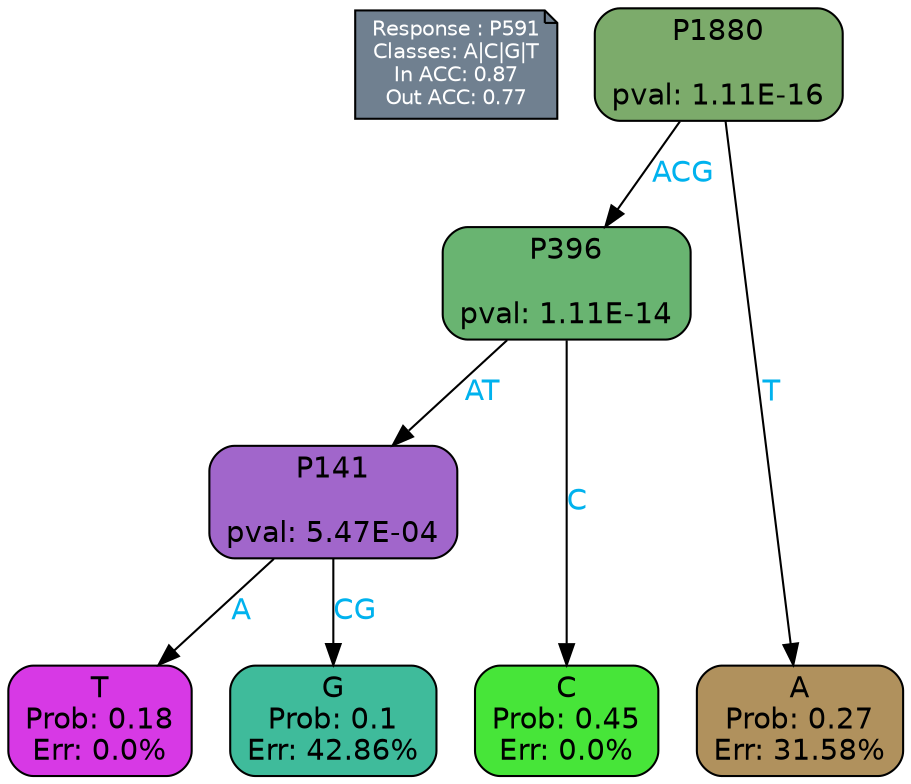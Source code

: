 digraph Tree {
node [shape=box, style="filled, rounded", color="black", fontname=helvetica] ;
graph [ranksep=equally, splines=polylines, bgcolor=transparent, dpi=600] ;
edge [fontname=helvetica] ;
LEGEND [label="Response : P591
Classes: A|C|G|T
In ACC: 0.87
Out ACC: 0.77
",shape=note,align=left,style=filled,fillcolor="slategray",fontcolor="white",fontsize=10];1 [label="P1880

pval: 1.11E-16", fillcolor="#7cab6b"] ;
2 [label="P396

pval: 1.11E-14", fillcolor="#69b471"] ;
3 [label="P141

pval: 5.47E-04", fillcolor="#a166cb"] ;
4 [label="T
Prob: 0.18
Err: 0.0%", fillcolor="#d739e5"] ;
5 [label="G
Prob: 0.1
Err: 42.86%", fillcolor="#3fbb9b"] ;
6 [label="C
Prob: 0.45
Err: 0.0%", fillcolor="#47e539"] ;
7 [label="A
Prob: 0.27
Err: 31.58%", fillcolor="#b0915d"] ;
1 -> 2 [label="ACG",fontcolor=deepskyblue2] ;
1 -> 7 [label="T",fontcolor=deepskyblue2] ;
2 -> 3 [label="AT",fontcolor=deepskyblue2] ;
2 -> 6 [label="C",fontcolor=deepskyblue2] ;
3 -> 4 [label="A",fontcolor=deepskyblue2] ;
3 -> 5 [label="CG",fontcolor=deepskyblue2] ;
{rank = same; 4;5;6;7;}{rank = same; LEGEND;1;}}